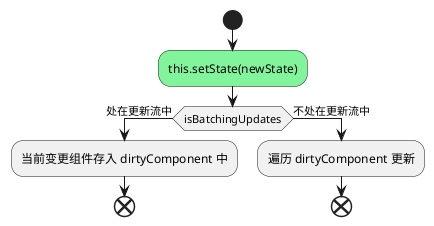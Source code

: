 @startuml set-state

start

#82F49C:this.setState(newState);
if (isBatchingUpdates) then (处在更新流中)
  :当前变更组件存入 dirtyComponent 中; 
  end
else (不处在更新流中)
  :遍历 dirtyComponent 更新;
  end
endif

@enduml